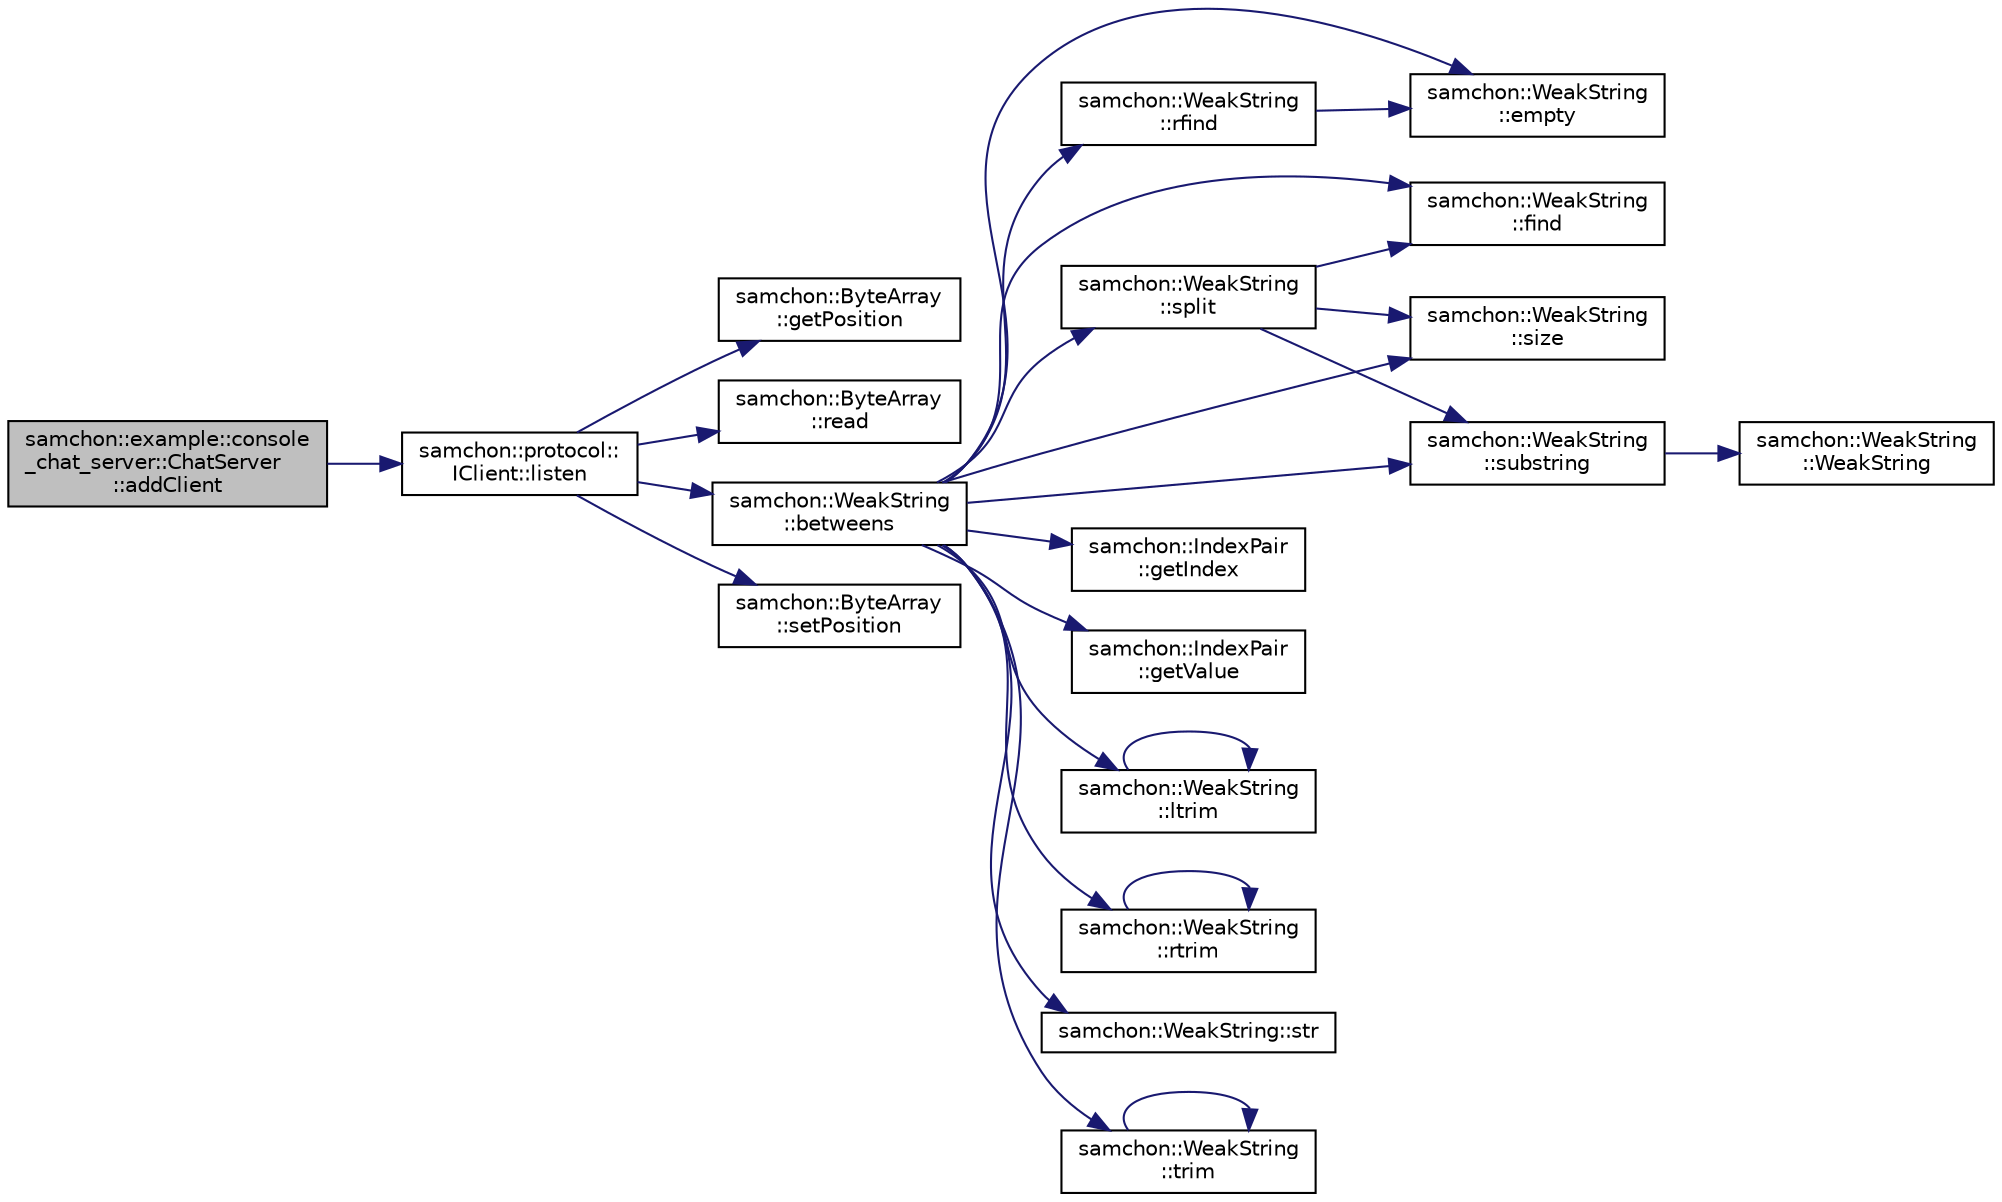 digraph "samchon::example::console_chat_server::ChatServer::addClient"
{
  edge [fontname="Helvetica",fontsize="10",labelfontname="Helvetica",labelfontsize="10"];
  node [fontname="Helvetica",fontsize="10",shape=record];
  rankdir="LR";
  Node1 [label="samchon::example::console\l_chat_server::ChatServer\l::addClient",height=0.2,width=0.4,color="black", fillcolor="grey75", style="filled", fontcolor="black"];
  Node1 -> Node2 [color="midnightblue",fontsize="10",style="solid",fontname="Helvetica"];
  Node2 [label="samchon::protocol::\lIClient::listen",height=0.2,width=0.4,color="black", fillcolor="white", style="filled",URL="$d3/dc8/classsamchon_1_1protocol_1_1IClient.html#a2c36bef1ddcc101dd1e1364ab22f4ee3",tooltip="Listens message from a related system. "];
  Node2 -> Node3 [color="midnightblue",fontsize="10",style="solid",fontname="Helvetica"];
  Node3 [label="samchon::ByteArray\l::getPosition",height=0.2,width=0.4,color="black", fillcolor="white", style="filled",URL="$dc/d37/classsamchon_1_1ByteArray.html#a7561bac8525bdad12c9e59202cf83c73",tooltip="Get position. "];
  Node2 -> Node4 [color="midnightblue",fontsize="10",style="solid",fontname="Helvetica"];
  Node4 [label="samchon::ByteArray\l::read",height=0.2,width=0.4,color="black", fillcolor="white", style="filled",URL="$dc/d37/classsamchon_1_1ByteArray.html#a6ec82a573fa3bcfcd1abd05bc9a26447",tooltip="Read data. "];
  Node2 -> Node5 [color="midnightblue",fontsize="10",style="solid",fontname="Helvetica"];
  Node5 [label="samchon::WeakString\l::betweens",height=0.2,width=0.4,color="black", fillcolor="white", style="filled",URL="$d8/de4/classsamchon_1_1WeakString.html#a2db7fada61c0ffa5d5a31499a40c772c",tooltip="Generates substrings. "];
  Node5 -> Node6 [color="midnightblue",fontsize="10",style="solid",fontname="Helvetica"];
  Node6 [label="samchon::WeakString\l::empty",height=0.2,width=0.4,color="black", fillcolor="white", style="filled",URL="$d8/de4/classsamchon_1_1WeakString.html#aea3cc33e2062435b207001226302f084",tooltip="Tests wheter string is emtpy. "];
  Node5 -> Node7 [color="midnightblue",fontsize="10",style="solid",fontname="Helvetica"];
  Node7 [label="samchon::WeakString\l::find",height=0.2,width=0.4,color="black", fillcolor="white", style="filled",URL="$d8/de4/classsamchon_1_1WeakString.html#ad247dd0839f218494eb0bc9aac907f2b",tooltip="Finds first occurence in string. "];
  Node5 -> Node8 [color="midnightblue",fontsize="10",style="solid",fontname="Helvetica"];
  Node8 [label="samchon::IndexPair\l::getIndex",height=0.2,width=0.4,color="black", fillcolor="white", style="filled",URL="$d2/dc0/classsamchon_1_1IndexPair.html#a1694bcd398f96f02c8464a5d303fa90c",tooltip="Get index. "];
  Node5 -> Node9 [color="midnightblue",fontsize="10",style="solid",fontname="Helvetica"];
  Node9 [label="samchon::IndexPair\l::getValue",height=0.2,width=0.4,color="black", fillcolor="white", style="filled",URL="$d2/dc0/classsamchon_1_1IndexPair.html#a351d47f786d83ada6c967c83b6542aa3",tooltip="Get const value. "];
  Node5 -> Node10 [color="midnightblue",fontsize="10",style="solid",fontname="Helvetica"];
  Node10 [label="samchon::WeakString\l::ltrim",height=0.2,width=0.4,color="black", fillcolor="white", style="filled",URL="$d8/de4/classsamchon_1_1WeakString.html#aed85460cc007d41fdbb4d51533781719",tooltip="Removes all designated characters from the beginning of the specified string. "];
  Node10 -> Node10 [color="midnightblue",fontsize="10",style="solid",fontname="Helvetica"];
  Node5 -> Node11 [color="midnightblue",fontsize="10",style="solid",fontname="Helvetica"];
  Node11 [label="samchon::WeakString\l::rfind",height=0.2,width=0.4,color="black", fillcolor="white", style="filled",URL="$d8/de4/classsamchon_1_1WeakString.html#a75b1a3336c329b341b371bc02b911f2c",tooltip="Finds last occurence in string. "];
  Node11 -> Node6 [color="midnightblue",fontsize="10",style="solid",fontname="Helvetica"];
  Node5 -> Node12 [color="midnightblue",fontsize="10",style="solid",fontname="Helvetica"];
  Node12 [label="samchon::WeakString\l::rtrim",height=0.2,width=0.4,color="black", fillcolor="white", style="filled",URL="$d8/de4/classsamchon_1_1WeakString.html#ad50078bfe61fef3e6906340ff9754f3a",tooltip="Removes all designated characters from the end of the specified string. "];
  Node12 -> Node12 [color="midnightblue",fontsize="10",style="solid",fontname="Helvetica"];
  Node5 -> Node13 [color="midnightblue",fontsize="10",style="solid",fontname="Helvetica"];
  Node13 [label="samchon::WeakString\l::size",height=0.2,width=0.4,color="black", fillcolor="white", style="filled",URL="$d8/de4/classsamchon_1_1WeakString.html#a16f0338f83a3a5d38b75d6000e69df01",tooltip="Returns size of the characters which are being referenced. "];
  Node5 -> Node14 [color="midnightblue",fontsize="10",style="solid",fontname="Helvetica"];
  Node14 [label="samchon::WeakString\l::split",height=0.2,width=0.4,color="black", fillcolor="white", style="filled",URL="$d8/de4/classsamchon_1_1WeakString.html#a6bd289c535d4ef1761a72a53d87f43ba",tooltip="Generates substrings. "];
  Node14 -> Node7 [color="midnightblue",fontsize="10",style="solid",fontname="Helvetica"];
  Node14 -> Node13 [color="midnightblue",fontsize="10",style="solid",fontname="Helvetica"];
  Node14 -> Node15 [color="midnightblue",fontsize="10",style="solid",fontname="Helvetica"];
  Node15 [label="samchon::WeakString\l::substring",height=0.2,width=0.4,color="black", fillcolor="white", style="filled",URL="$d8/de4/classsamchon_1_1WeakString.html#a0d01b7430d7d227dfa96c997025dad90",tooltip="Generates a substring. "];
  Node15 -> Node16 [color="midnightblue",fontsize="10",style="solid",fontname="Helvetica"];
  Node16 [label="samchon::WeakString\l::WeakString",height=0.2,width=0.4,color="black", fillcolor="white", style="filled",URL="$d8/de4/classsamchon_1_1WeakString.html#a7117e5668f755a540916a7465fdc7392",tooltip="Default Constructor does not reference any character. "];
  Node5 -> Node17 [color="midnightblue",fontsize="10",style="solid",fontname="Helvetica"];
  Node17 [label="samchon::WeakString::str",height=0.2,width=0.4,color="black", fillcolor="white", style="filled",URL="$d8/de4/classsamchon_1_1WeakString.html#aa9b4f1ebc5d325b1518b1bb56902d57d",tooltip="Get the string content. "];
  Node5 -> Node15 [color="midnightblue",fontsize="10",style="solid",fontname="Helvetica"];
  Node5 -> Node18 [color="midnightblue",fontsize="10",style="solid",fontname="Helvetica"];
  Node18 [label="samchon::WeakString\l::trim",height=0.2,width=0.4,color="black", fillcolor="white", style="filled",URL="$d8/de4/classsamchon_1_1WeakString.html#af8eb535462d0af3ee332ffd2360d0217",tooltip="Removes all designated characters from the beginning and end of the specified string. "];
  Node18 -> Node18 [color="midnightblue",fontsize="10",style="solid",fontname="Helvetica"];
  Node2 -> Node19 [color="midnightblue",fontsize="10",style="solid",fontname="Helvetica"];
  Node19 [label="samchon::ByteArray\l::setPosition",height=0.2,width=0.4,color="black", fillcolor="white", style="filled",URL="$dc/d37/classsamchon_1_1ByteArray.html#a0c4580ad911f818f370cd000c982c547",tooltip="Set poisition. "];
}
